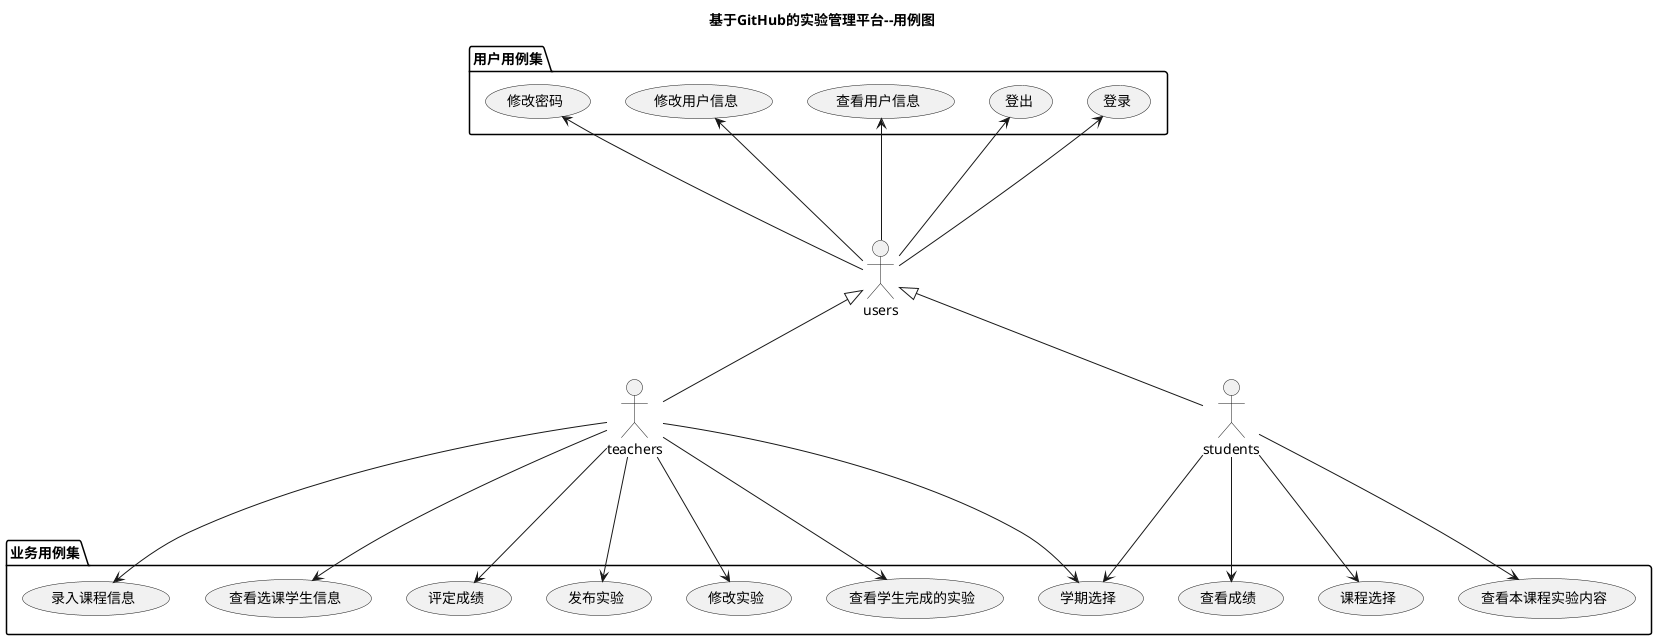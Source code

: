 ##3.用例图设计


```
@startuml
title 基于GitHub的实验管理平台--用例图
actor teachers
actor students
actor users
users <|-- teachers
users <|-- students

package 用户用例集 {
users --up-> (登录)
users --up-> (登出)
users --up-> (查看用户信息)
users --up-> (修改用户信息)
users --up-> (修改密码)
}
package 业务用例集 {
teachers ---> (评定成绩)
teachers ---> (发布实验)
teachers ---> (修改实验)
teachers ---> (查看学生完成的实验)
teachers ---> (学期选择)
teachers ---> (录入课程信息)
teachers ---> (查看选课学生信息)

students ---> (学期选择)
students ---> (课程选择)
students ---> (查看本课程实验内容)
students ---> (查看成绩)
}

@enduml
```
